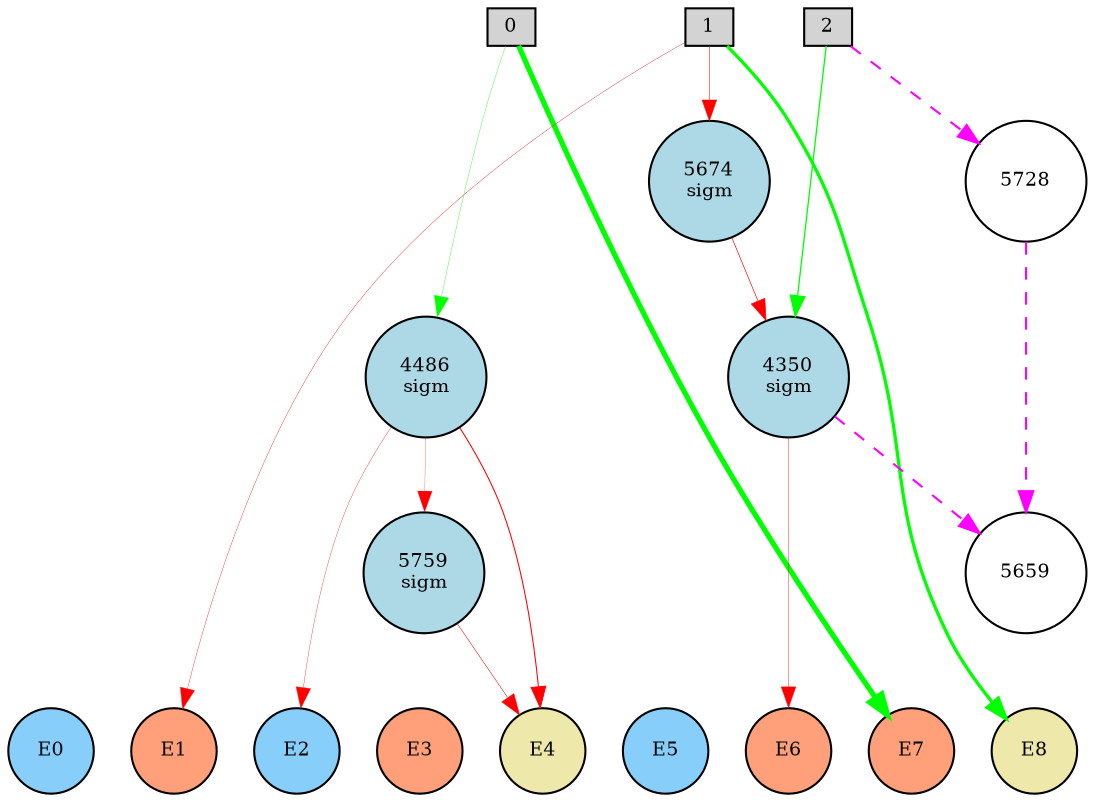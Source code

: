 digraph {
	node [fontsize=9 height=0.2 shape=circle width=0.2]
	subgraph inputs {
		node [shape=box style=filled]
		rank=source
		0 [fillcolor=lightgray]
		1 [fillcolor=lightgray]
		0 -> 1 [style=invis]
		2 [fillcolor=lightgray]
		1 -> 2 [style=invis]
	}
	subgraph outputs {
		node [style=filled]
		rank=sink
		E0 [fillcolor=lightskyblue fontsize=9 height=0.2 shape=circle width=0.2]
		E1 [fillcolor=lightsalmon fontsize=9 height=0.2 shape=circle width=0.2]
		E0 -> E1 [style=invis]
		E2 [fillcolor=lightskyblue fontsize=9 height=0.2 shape=circle width=0.2]
		E1 -> E2 [style=invis]
		E3 [fillcolor=lightsalmon fontsize=9 height=0.2 shape=circle width=0.2]
		E2 -> E3 [style=invis]
		E4 [fillcolor=palegoldenrod fontsize=9 height=0.2 shape=circle width=0.2]
		E3 -> E4 [style=invis]
		E5 [fillcolor=lightskyblue fontsize=9 height=0.2 shape=circle width=0.2]
		E4 -> E5 [style=invis]
		E6 [fillcolor=lightsalmon fontsize=9 height=0.2 shape=circle width=0.2]
		E5 -> E6 [style=invis]
		E7 [fillcolor=lightsalmon fontsize=9 height=0.2 shape=circle width=0.2]
		E6 -> E7 [style=invis]
		E8 [fillcolor=palegoldenrod fontsize=9 height=0.2 shape=circle width=0.2]
		E7 -> E8 [style=invis]
	}
	4486 [label="4486
sigm" fillcolor=lightblue style=filled]
	5674 [label="5674
sigm" fillcolor=lightblue style=filled]
	4350 [label="4350
sigm" fillcolor=lightblue style=filled]
	5759 [label="5759
sigm" fillcolor=lightblue style=filled]
	1 -> E8 [color=green penwidth=1.5765215605613754 style=solid]
	0 -> E7 [color=green penwidth=2.526592360506615 style=solid]
	4350 -> E6 [color=red penwidth=0.19549438191655805 style=solid]
	4486 -> E2 [color=red penwidth=0.15970321258418257 style=solid]
	0 -> 4486 [color=green penwidth=0.16332778185619878 style=solid]
	2 -> 4350 [color=green penwidth=0.6265413758643458 style=solid]
	4486 -> E4 [color=red penwidth=0.5096650777074403 style=solid]
	4350 -> 5659 [color=magenta penwidth=1 style=dashed]
	1 -> 5674 [color=red penwidth=0.2433029904321072 style=solid]
	5674 -> 4350 [color=red penwidth=0.32162201117016254 style=solid]
	2 -> 5728 [color=magenta penwidth=1 style=dashed]
	5728 -> 5659 [color=magenta penwidth=1 style=dashed]
	4486 -> 5759 [color=red penwidth=0.11973776249118469 style=solid]
	5759 -> E4 [color=red penwidth=0.2546529158109155 style=solid]
	1 -> E1 [color=red penwidth=0.17102171971159666 style=solid]
}
